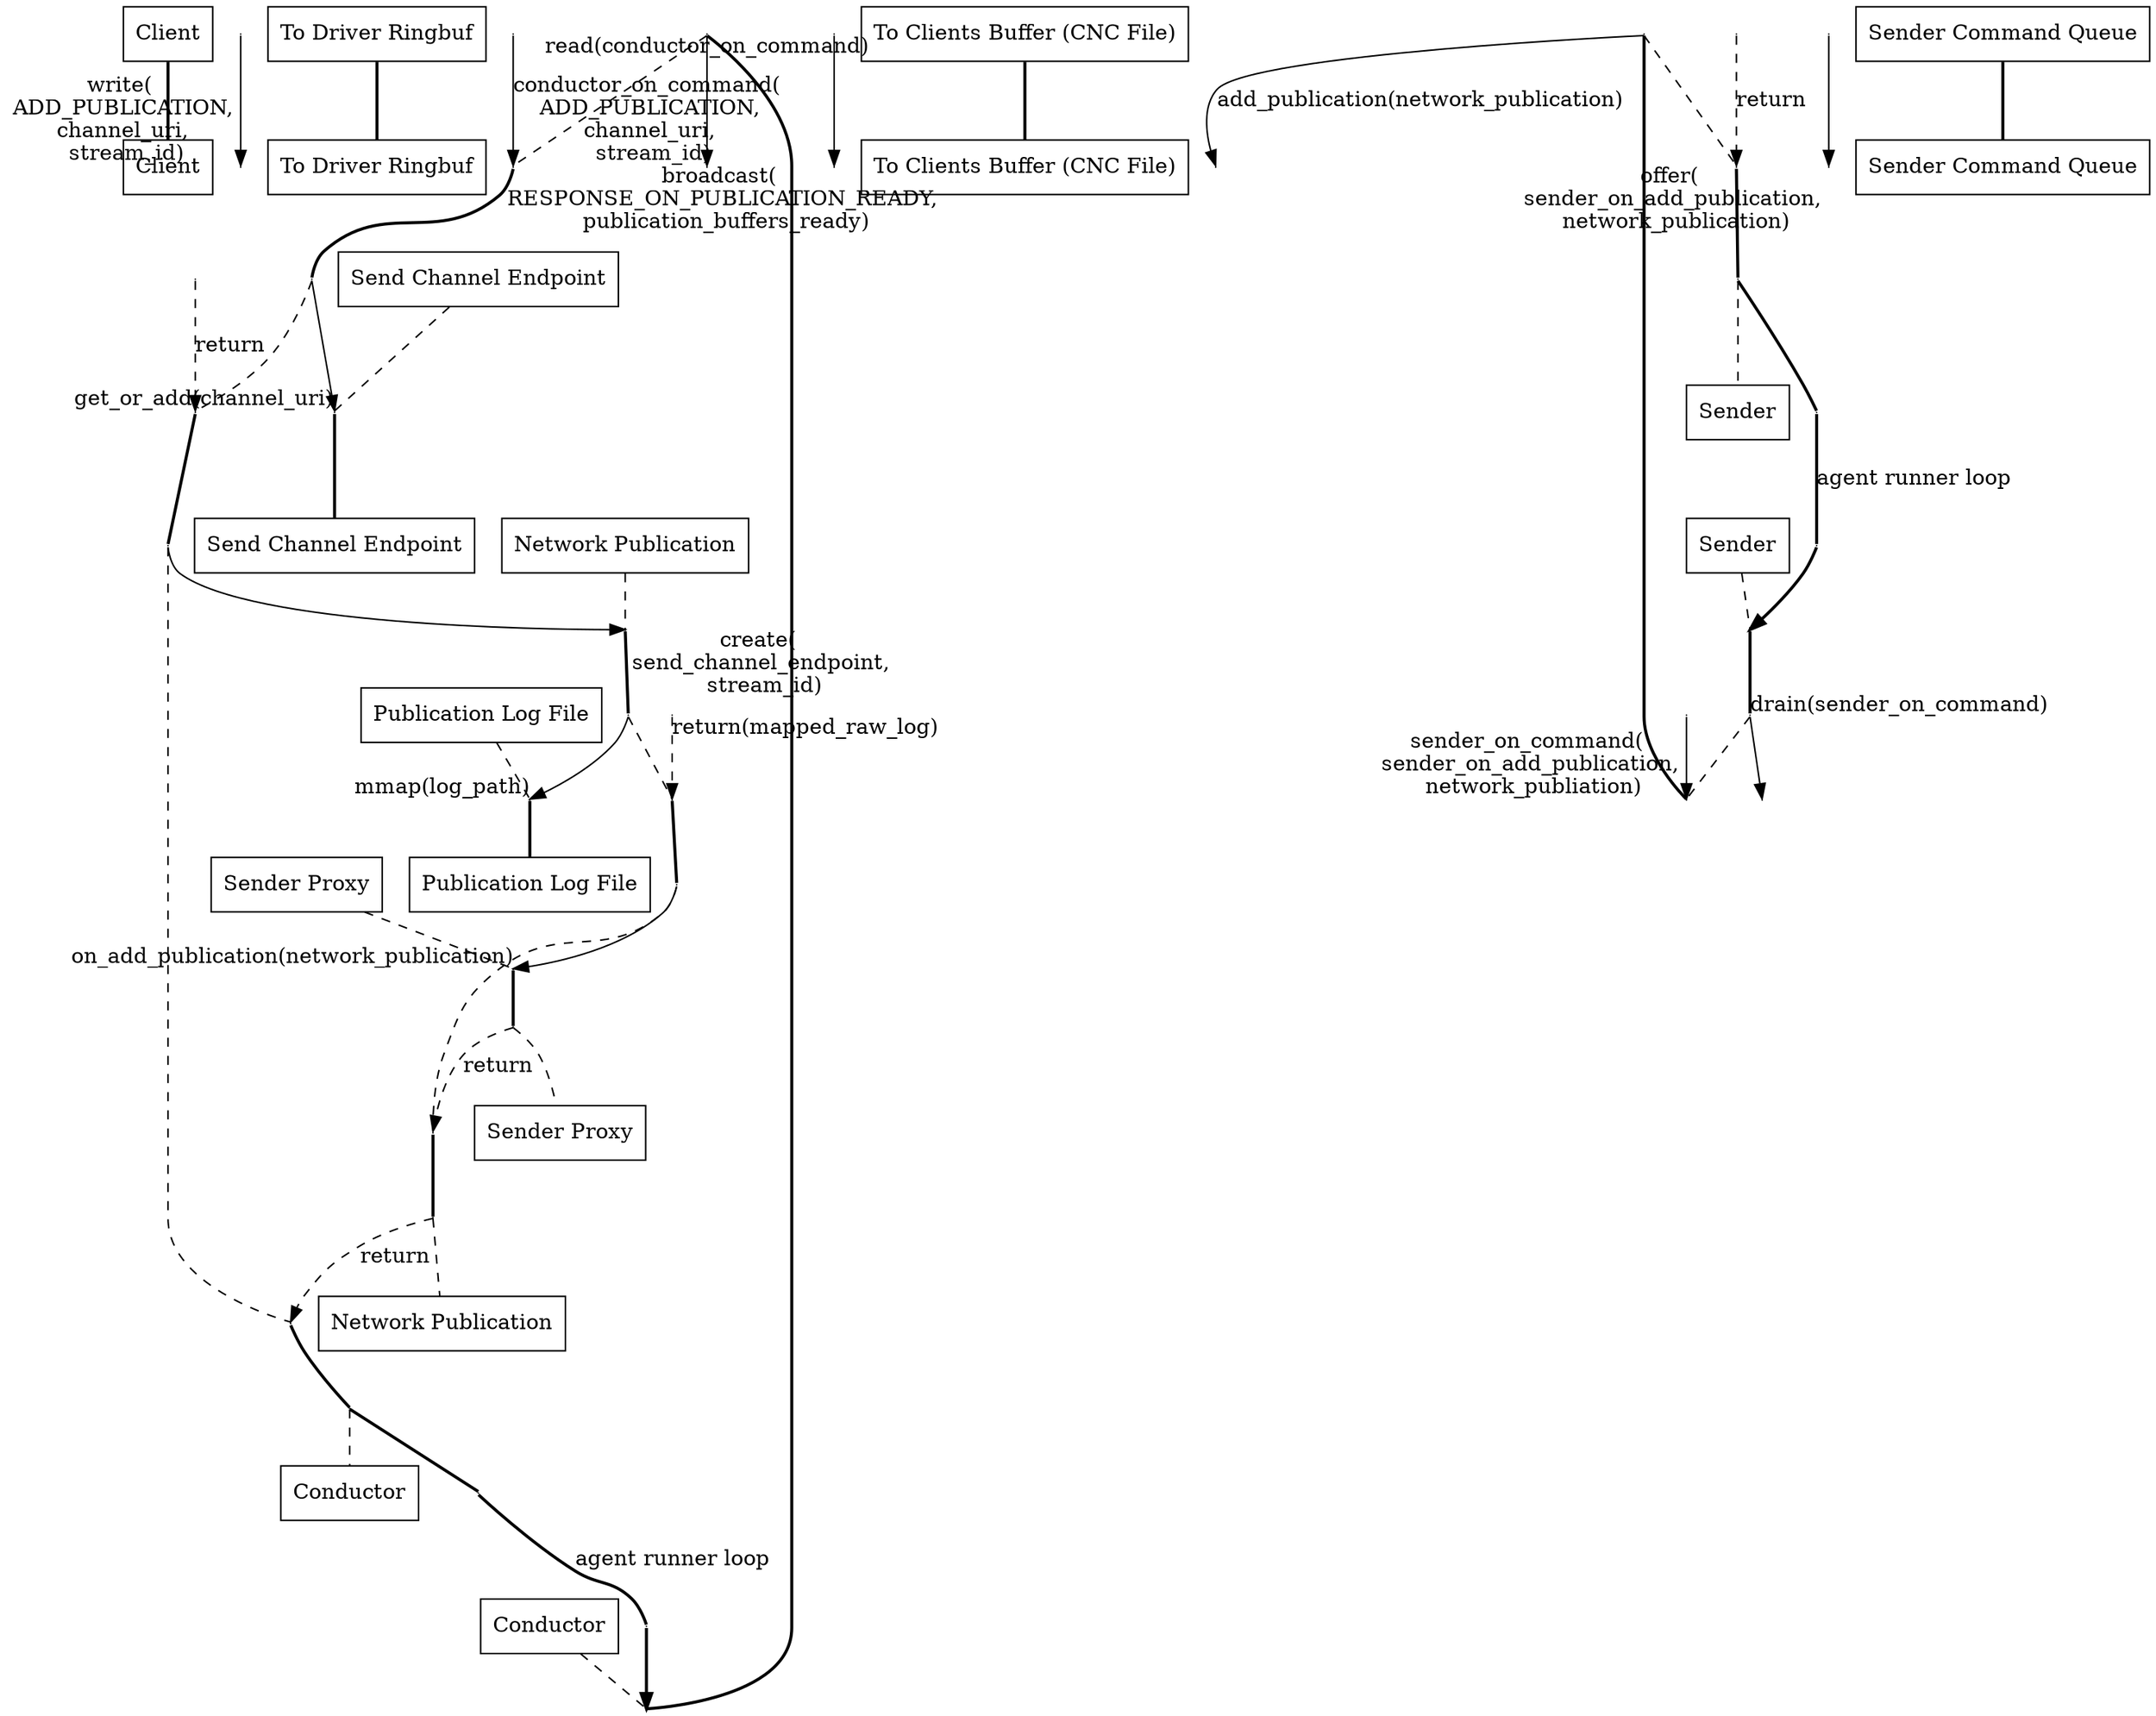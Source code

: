 digraph add_publication_sequence_diagram {
  client__head [ label="Client" pos="0,0!" shape="record" ];
  client__write [ pos="0,-1!" shape="point" width="0" ]
  client__foot [ label="Client" pos="0,-17!" shape="record" ];
  to_driver_ringbuf__head [ label="To Driver Ringbuf" pos="3,0!" shape="record" ];
  to_driver_ringbuf__write [ pos="3,-1!" shape="point" width="0" ]
  to_driver_ringbuf__read [ pos="3,-2!" shape="point" width="0" ]
  to_driver_ringbuf__on_command [ pos="3,-3!" shape="point" width="0" ]
  to_driver_ringbuf__foot [ label="To Driver Ringbuf" pos="3,-17!" shape="record" ];
  conductor__head [ label="Conductor" pos="6,0!" shape="record" ];
  conductor__loop_begin [ pos="6,-1!" shape="point" width="0" ];
  conductor__ret_loop_begin [ pos="6.5,-1!" shape="point" width="0" ];
  conductor__read [ pos="6,-2!" shape="point" width="0" ]
  conductor__on_command [ pos="6,-3!" shape="point" width="0" ]
  conductor__get_add [ pos="6,-4!" shape="point" width="0" ]
  conductor__ret_get_add [ pos="6,-5!" shape="point" width="0" ]
  conductor__create [ pos="6,-6!" shape="point" width="0" ]
  conductor__ret_create [ pos="6,-12!" shape="point" width="0" ]
  conductor__broadcast [ pos="6,-15!" shape="point" width="0" ]
  conductor__loop_end [ pos="6,-16!" shape="point" width="0" ];
  conductor__ret_loop_end [ pos="6.5,-16!" shape="point" width="0" ];
  conductor__foot [ label="Conductor" pos="6,-17!" shape="record" ];
  to_clients_buffer__head [ label="To Clients Buffer (CNC File)" pos="9,0!" shape="record" ];
  to_clients_buffer__broadcast [ pos="9,-15!" shape="point" width="0" ]
  to_clients_buffer__foot [ label="To Clients Buffer (CNC File)" pos="9,-17!" shape="record" ];
  send_channel_endpoint__head [ label="Send Channel Endpoint" pos="12,0!" shape="record" ];
  send_channel_endpoint__get_add [ pos="12,-4!" shape="point" width="0" ]
  send_channel_endpoint__ret_get_add [ pos="12,-5!" shape="point" width="0" ]
  send_channel_endpoint__add_pub [ pos="12,-13!" shape="point" width="0" ]
  send_channel_endpoint__ret_add_pub [ pos="12,-14!" shape="point" width="0" ]
  send_channel_endpoint__foot [ label="Send Channel Endpoint" pos="12,-17!" shape="record" ];
  network_publication__head [ label="Network Publication" pos="15,0!" shape="record" ];
  network_publication__create [ pos="15,-6!" shape="point" width="0" ]
  network_publication__mmap [ pos="15,-7!" shape="point" width="0" ]
  network_publication__ret_mmap [ pos="15,-8!" shape="point" width="0" ]
  network_publication__on_add [ pos="15,-9!" shape="point" width="0" ]
  network_publication__ret_on_add [ pos="15,-11!" shape="point" width="0" ]
  network_publication__ret_create [ pos="15,-12!" shape="point" width="0" ]
  network_publication__foot [ label="Network Publication" pos="15,-17!" shape="record" ];
  publication_log__head [ label="Publication Log File" pos="18,0!" shape="record" ];
  publication_log__mmap [ pos="18,-7!" shape="point" width="0" ]
  publication_log__ret_mmap [ pos="18,-8!" shape="point" width="0" ]
  publication_log__foot [ label="Publication Log File" pos="18,-17!" shape="record" ];
  sender_proxy__head [ label="Sender Proxy" pos="21,0!" shape="record" ];
  sender_proxy__on_add [ pos="21,-9!" shape="point" width="0" ]
  sender_proxy__offer [ pos="21,-10!" shape="point" width="0" ]
  sender_proxy__ret_on_add [ pos="21,-11!" shape="point" width="0" ]
  sender_proxy__foot [ label="Sender Proxy" pos="21,-17!" shape="record" ];
  sender_command_queue__head [ label="Sender Command Queue" pos="24,0!" shape="record" ];
  sender_command_queue__offer [ pos="24,-10!" shape="point" width="0" ]
  sender_command_queue__drain [ pos="24,-11!" shape="point" width="0" ]
  sender_command_queue__on_command [ pos="24,-12!" shape="point" width="0" ]
  sender_command_queue__foot [ label="Sender Command Queue" pos="24,-17!" shape="record" ];
  sender__head [ label="Sender" pos="27,0!" shape="record" ];
  sender__loop_begin [ pos="27,-1!" shape="point" width="0" ];
  sender__ret_loop_begin [ pos="27.5,-1!" shape="point" width="0" ];
  sender__drain [ pos="27,-11!" shape="point" width="0" ]
  sender__on_command [ pos="27,-12!" shape="point" width="0" ]
  sender__add_pub [ pos="27,-13!" shape="point" width="0" ]
  sender__ret_add_pub [ pos="27,-14!" shape="point" width="0" ]
  sender__loop_end [ pos="27,-16!" shape="point" width="0" ];
  sender__ret_loop_end [ pos="27.5,-16!" shape="point" width="0" ];
  sender__foot [ label="Sender" pos="27,-17!" shape="record" ];

  client__head -> client__foot [ dir="none" style="bold" ]
  to_driver_ringbuf__head -> to_driver_ringbuf__foot [ dir="none" style="bold" ]
  conductor__head -> conductor__loop_begin [ dir="none" style="dashed" ]
  conductor__loop_begin -> conductor__read [ dir="none" style="bold" ]
  conductor__read -> conductor__on_command [ dir="none" style="dashed" ]
  conductor__on_command -> conductor__get_add [ dir="none" style="bold" ]
  conductor__get_add -> conductor__ret_get_add [ dir="none" style="dashed" ]
  conductor__ret_get_add -> conductor__create [ dir="none" style="bold" ]
  conductor__create -> conductor__ret_create [ dir="none" style="dashed" ]
  conductor__ret_create -> conductor__loop_end [ dir="none" style="bold" ]
  conductor__loop_end -> conductor__foot [ dir="none" style="dashed" ]
  to_clients_buffer__head -> to_clients_buffer__foot [ dir="none" style="bold" ]
  send_channel_endpoint__head -> send_channel_endpoint__get_add [ dir="none" style="dashed" ]
  send_channel_endpoint__get_add -> send_channel_endpoint__foot [ dir="none" style="bold" ]
  network_publication__head -> network_publication__create [ dir="none" style="dashed" ]
  network_publication__create -> network_publication__mmap [ dir="none" style="bold" ]
  network_publication__mmap -> network_publication__ret_mmap [ dir="none" style="dashed" ]
  network_publication__ret_mmap -> network_publication__on_add [ dir="none" style="bold" ]
  network_publication__on_add -> network_publication__ret_on_add  [ dir="none" style="dashed" ]
  network_publication__ret_on_add -> network_publication__ret_create [ dir="none" style="bold" ]
  network_publication__ret_create -> network_publication__foot [ dir="none" style="dashed" ]
  publication_log__head -> publication_log__mmap [ dir="none" style="dashed" ]
  publication_log__mmap -> publication_log__foot [ dir="none" style="bold" ]
  sender_proxy__head -> sender_proxy__on_add [ dir="none" style="dashed" ]
  sender_proxy__on_add -> sender_proxy__ret_on_add [ dir="none" style="bold" ]
  sender_proxy__ret_on_add -> sender_proxy__foot [ dir="none" style="dashed" ]
  sender_command_queue__head -> sender_command_queue__foot [ dir="none" style="bold" ]
  sender__head -> sender__loop_begin [ dir="none" style="dashed" ]
  sender__loop_begin -> sender__drain [ dir="none" style="bold" ]
  sender__drain -> sender__on_command [ dir="none" style="dashed" ]
  sender__on_command -> sender__add_pub [ dir="none" style="bold" ]
  sender__add_pub -> sender__ret_add_pub [ dir="none" style="dashed" ]
  sender__ret_add_pub -> sender__loop_end [ dir="none" style="bold" ]
  sender__loop_end -> sender__foot [ dir="none" style="dashed" ]

  client__write -> to_driver_ringbuf__write [ headlabel="write( \n ADD_PUBLICATION, \n channel_uri, \n stream_id)" style="solid" ]
  conductor__read -> to_driver_ringbuf__read [ taillabel="read(conductor_on_command)" style="solid" ]
  to_driver_ringbuf__on_command -> conductor__on_command [ headlabel="conductor_on_command( \n ADD_PUBLICATION, \n channel_uri, \n stream_id)" style="solid" ]
  conductor__get_add -> send_channel_endpoint__get_add [ headlabel="get_or_add(channel_uri)" style="solid" ]
  send_channel_endpoint__ret_get_add -> conductor__ret_get_add [ label="return" style="dashed" ]
  conductor__create -> network_publication__create [ headlabel="create( \n send_channel_endpoint, \n stream_id)" style="solid" ]
  network_publication__mmap -> publication_log__mmap [ headlabel="mmap(log_path)" style="solid" ]
  publication_log__ret_mmap -> network_publication__ret_mmap [ taillabel="return(mapped_raw_log)" style="dashed" ]
  network_publication__on_add -> sender_proxy__on_add [ headlabel="on_add_publication(network_publication)" style="solid" ]
  sender_proxy__offer -> sender_command_queue__offer [ headlabel="offer( \n sender_on_add_publication, \n network_publication)" style="solid" ]
  sender_proxy__ret_on_add -> network_publication__ret_on_add [ label="return" style="dashed" ]
  network_publication__ret_create -> conductor__ret_create [ label="return" style="dashed" ]
  conductor__broadcast -> to_clients_buffer__broadcast [ headlabel="broadcast( \n RESPONSE_ON_PUBLICATION_READY, \n publication_buffers_ready)" style="solid" ]
  sender__drain -> sender_command_queue__drain [ taillabel="drain(sender_on_command)" style="solid" ]
  sender_command_queue__on_command -> sender__on_command [ headlabel="sender_on_command( \n sender_on_add_publication, \n network_publiation)" style="solid" ]
  sender__add_pub -> send_channel_endpoint__add_pub [ label="add_publication(network_publication)" style="solid" ]
  send_channel_endpoint__ret_add_pub -> sender__ret_add_pub [ label="return" style="dashed" ]

  conductor__loop_end -> conductor__ret_loop_end [ dir="none" style="bold" ]
  conductor__ret_loop_end -> conductor__ret_loop_begin [ label="agent runner loop" dir="none" style="bold" ]
  conductor__ret_loop_begin -> conductor__loop_begin [ style="bold" ]
  sender__loop_end -> sender__ret_loop_end [ dir="none" style="bold" ]
  sender__ret_loop_end -> sender__ret_loop_begin [ label="agent runner loop" dir="none" style="bold" ]
  sender__ret_loop_begin -> sender__loop_begin [ style="bold" ]
}
